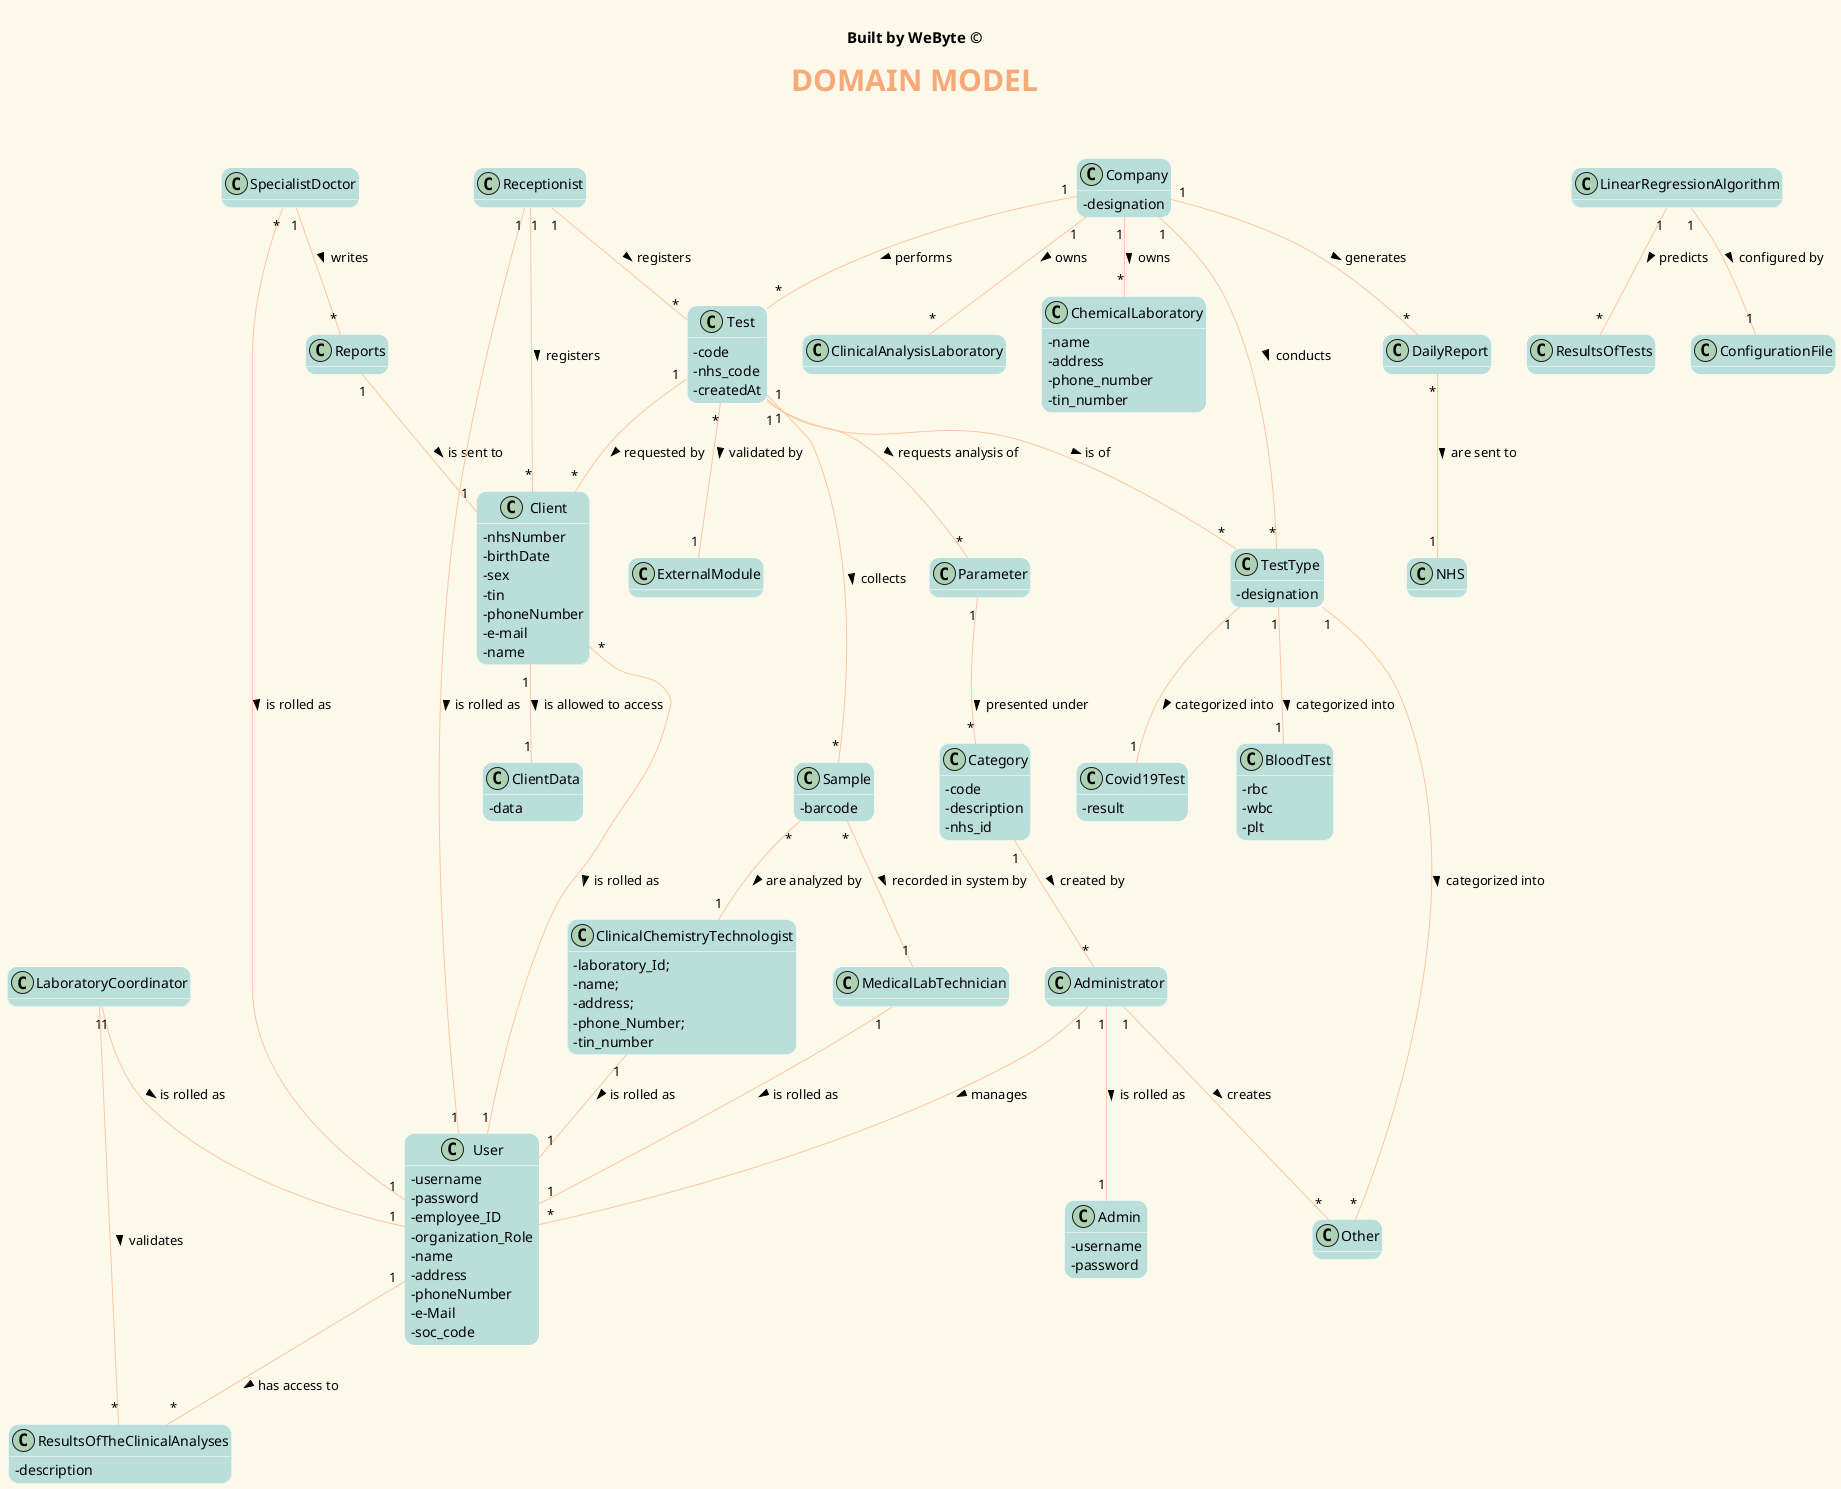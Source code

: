 @startuml
hide methods
' ======= layout =========
skinparam backgroundColor #fcf9ea
skinparam titleBorderRoundCorner 15
skinparam titleFontSize 30
skinparam classAttributeIconSize 0
skinparam titleFontName Arial Black
skinparam titleFontColor #f8a978
skinparam roundcorner 20
skinparam stereotypeCBackgroundColor ffc5a1
skinparam class {

ArrowColor ffc5a1
BorderColor White
BackgroundColor badfdb
}


' ======= title =========
center header


<font color=Black size=15><b>Built by WeByte ©</font>
endheader
title <b>DOMAIN MODEL\n

' ======= classes =========

    ' ======= Transaction Line Items =========
    class Sample{
    - barcode
    }
    ' ======= Product/Service related to a Transaction or Transaction Line Item =========
    class Parameter{
    }
    class LinearRegressionAlgorithm{
    }
    ' ======= Business Transactions =========
    class Covid19Test{
    - result
    }

    class BloodTest{
    - rbc
    - wbc
    - plt
    }

    class Test{
    - code
    - nhs_code
    - createdAt
    }
    ' ======= Roles of People or Organizations =========
    class Administrator{
    }

    class Receptionist{
    }

    class MedicalLabTechnician{
    }

    class Client{
    - nhsNumber
    - birthDate
    - sex
    - tin
    - phoneNumber
    - e-mail
    - name
    }

    class SpecialistDoctor{
    }

    class LaboratoryCoordinator{
    }

    class ClinicalChemistryTechnologist{
    - laboratory_Id;
    - name;
    - address;
    - phone_Number;
    - tin_number
    }

    class User{
    - username
    - password
    - employee_ID
    - organization_Role
    - name
    - address
    - phoneNumber
    - e-Mail
    - soc_code
    }

    class Admin{
    - username
    - password
    }
    ' ======= Places =========
    class ClinicalAnalysisLaboratory{
    }

    class ChemicalLaboratory{
    - name
    - address
    - phone_number
    - tin_number
    }
    ' ======= Noteworthy Events =========
    class ResultsOfTheClinicalAnalyses{
    - description
    }
    class ResultsOfTests{
    }
    ' ======= Descriptions of Things =========
    class TestType{
    - designation
    }
    class Category{
    - code
    - description
    - nhs_id
    }
    class Other{
    }
    ' ======= Organizations =========
    class Company{
     - designation
    }
    class NHS{
    }
    ' ======= Other External/Collaborating Systems =========
    class ExternalModule{
    }
    ' ======= Records of finance, work, contracts, legal matters =========
    class ClientData{
    - data
    }
    ' ======= Documents mentioned/used to perform some work =========
    class DailyReport{
    }

    class Reports{
    }

    class ConfigurationFile{
    }

Company "1" -- "*" ChemicalLaboratory : owns >
Company "1" -- "*" ClinicalAnalysisLaboratory : owns >
Company "1" -- "*" Test : performs >
Company "1" -- "*" TestType : conducts >

Test "1" -- "*" Sample : collects >
Test "1" -- "*" Client : requested by >
Test "1" -- "*" TestType : is of >
Test "1" -- "*" Parameter : requests analysis of >
Test "*" -- "1" ExternalModule : validated by >

Parameter "1" -- "*" Category : presented under >
Category "1" -- "*" Administrator : created by >

Client "1" -- "1" ClientData : is allowed to access >
Client "*" -- "1" User : is rolled as >

SpecialistDoctor "1" -- "*" Reports : writes >
SpecialistDoctor "*" -- "1" User : is rolled as >

Reports "1" -- "1" Client : is sent to >

Sample "*" -- "1" MedicalLabTechnician : recorded in system by >
Sample "*" -- "1" ClinicalChemistryTechnologist : are analyzed by >

LinearRegressionAlgorithm "1" -- "*" ResultsOfTests : predicts >
LinearRegressionAlgorithm "1" -- "1" ConfigurationFile : configured by >

Receptionist "1" -- "*" Client : registers >
Receptionist "1" -- "1" User : is rolled as >
Receptionist "1" -- "*" Test : registers >

TestType "1" -- "1" Covid19Test : categorized into >
TestType "1" -- "1" BloodTest : categorized into >
TestType "1" -- "*" Other : categorized into >

Administrator "1" -- "1" Admin : is rolled as >
Administrator "1" -- "*" Other : creates >
Administrator "1" -- "*" User : manages >

MedicalLabTechnician "1" -- "1" User : is rolled as >
LaboratoryCoordinator "1" -- "1" User : is rolled as >
ClinicalChemistryTechnologist "1" -- "1" User : is rolled as >
Company "1" -- "*" DailyReport : generates >
DailyReport "*" -- "1" NHS : are sent to >

LaboratoryCoordinator "1" -- "*" ResultsOfTheClinicalAnalyses : validates >
User "1" -- "*" ResultsOfTheClinicalAnalyses : has access to >

@enduml